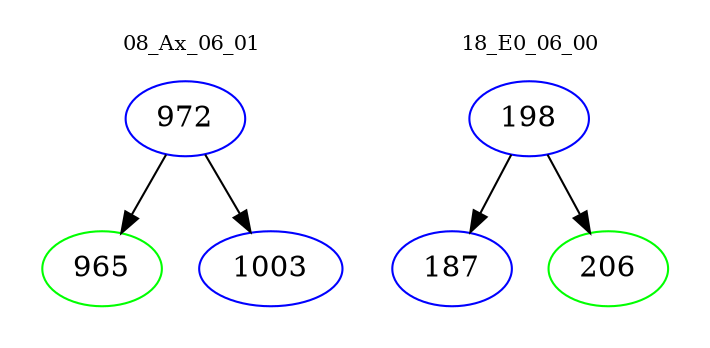 digraph{
subgraph cluster_0 {
color = white
label = "08_Ax_06_01";
fontsize=10;
T0_972 [label="972", color="blue"]
T0_972 -> T0_965 [color="black"]
T0_965 [label="965", color="green"]
T0_972 -> T0_1003 [color="black"]
T0_1003 [label="1003", color="blue"]
}
subgraph cluster_1 {
color = white
label = "18_E0_06_00";
fontsize=10;
T1_198 [label="198", color="blue"]
T1_198 -> T1_187 [color="black"]
T1_187 [label="187", color="blue"]
T1_198 -> T1_206 [color="black"]
T1_206 [label="206", color="green"]
}
}
